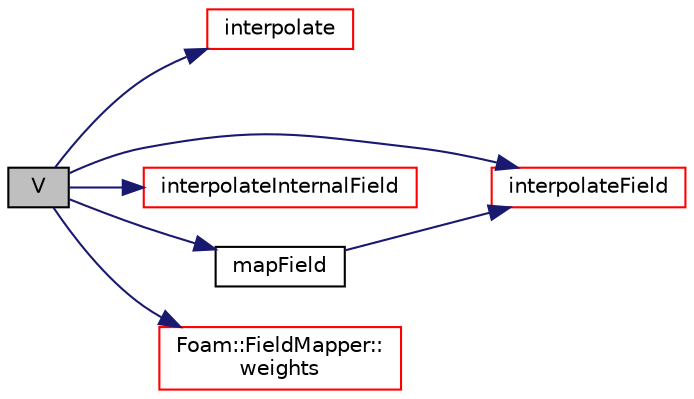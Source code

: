 digraph "V"
{
  bgcolor="transparent";
  edge [fontname="Helvetica",fontsize="10",labelfontname="Helvetica",labelfontsize="10"];
  node [fontname="Helvetica",fontsize="10",shape=record];
  rankdir="LR";
  Node1 [label="V",height=0.2,width=0.4,color="black", fillcolor="grey75", style="filled", fontcolor="black"];
  Node1 -> Node2 [color="midnightblue",fontsize="10",style="solid",fontname="Helvetica"];
  Node2 [label="interpolate",height=0.2,width=0.4,color="red",URL="$a01515.html#a6fce70ab4c4920304ea62c241d81ba57",tooltip="Interpolate volume field. "];
  Node1 -> Node3 [color="midnightblue",fontsize="10",style="solid",fontname="Helvetica"];
  Node3 [label="interpolateField",height=0.2,width=0.4,color="red",URL="$a01515.html#ac365334ff0c5edda5640b142cbba632a",tooltip="Interpolate field using inverse-distance weights. "];
  Node1 -> Node4 [color="midnightblue",fontsize="10",style="solid",fontname="Helvetica"];
  Node4 [label="interpolateInternalField",height=0.2,width=0.4,color="red",URL="$a01515.html#aacd71c277cd39d8ca1031ed5deea1bc3",tooltip="Interpolate internal volume field. "];
  Node1 -> Node5 [color="midnightblue",fontsize="10",style="solid",fontname="Helvetica"];
  Node5 [label="mapField",height=0.2,width=0.4,color="black",URL="$a01515.html#a04f08fc03dac838332e93fd7b4ed751e",tooltip="Map field. "];
  Node5 -> Node3 [color="midnightblue",fontsize="10",style="solid",fontname="Helvetica"];
  Node1 -> Node6 [color="midnightblue",fontsize="10",style="solid",fontname="Helvetica"];
  Node6 [label="Foam::FieldMapper::\lweights",height=0.2,width=0.4,color="red",URL="$a00776.html#a64b141998ccfbd3a4db116bde7cd81d9"];
}
